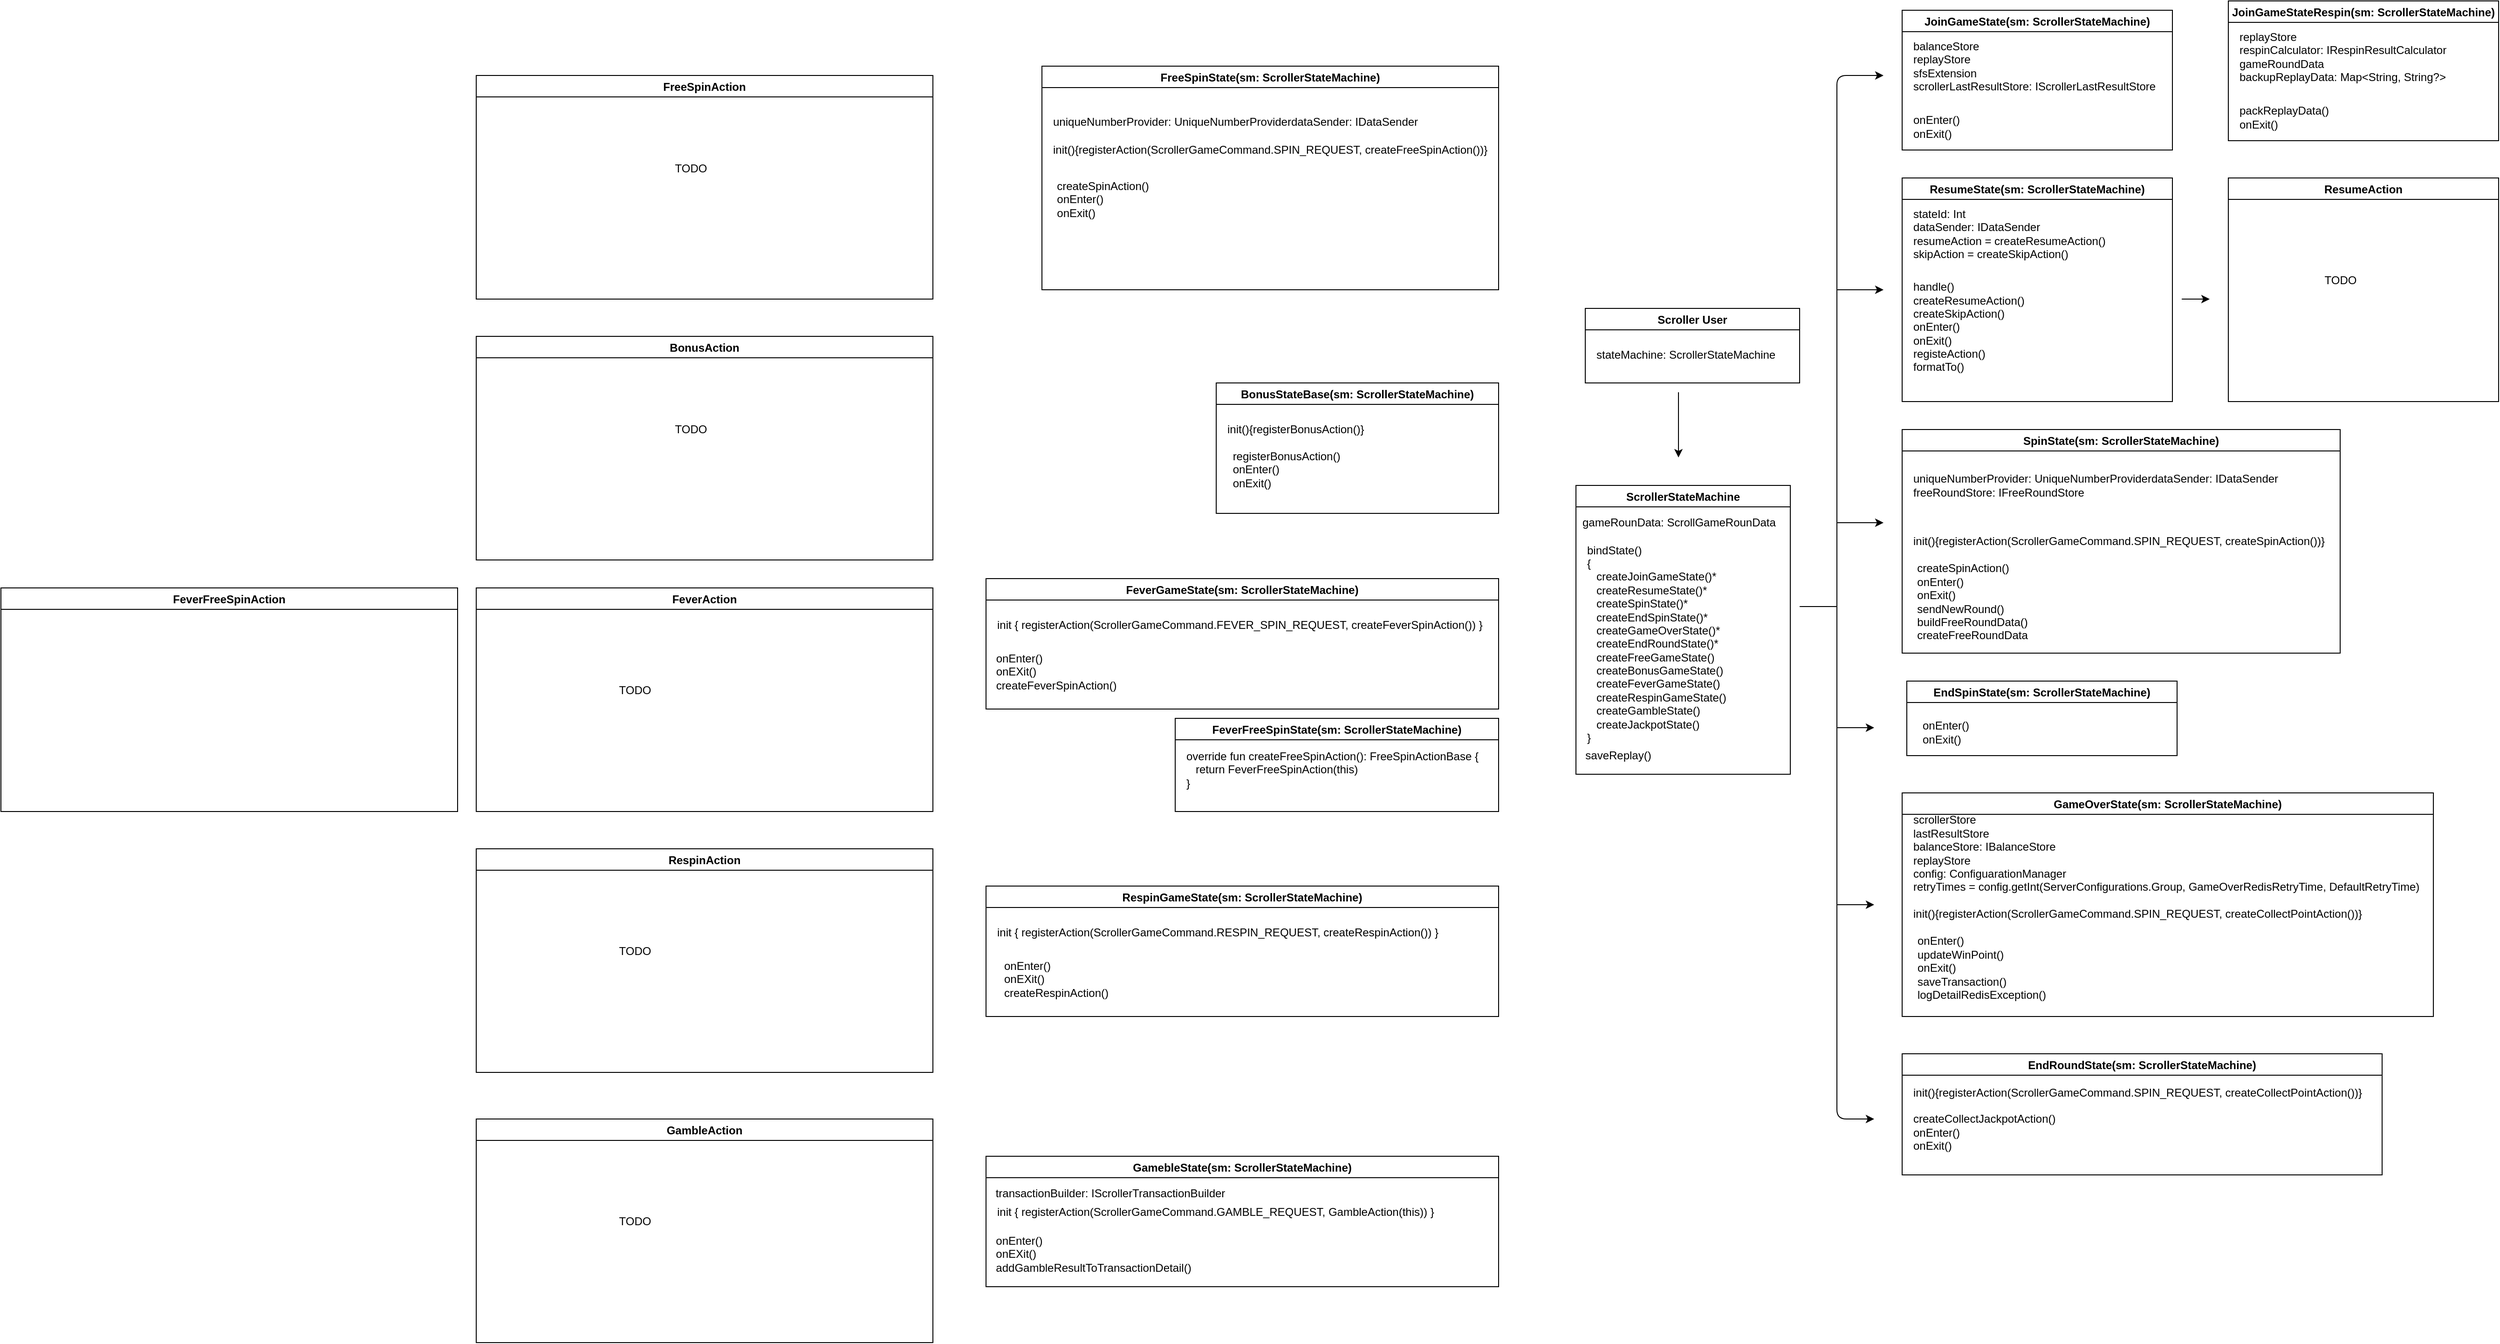 <mxfile version="14.9.7" type="github">
  <diagram id="C5RBs43oDa-KdzZeNtuy" name="Page-1">
    <mxGraphModel dx="3322" dy="2243" grid="1" gridSize="10" guides="1" tooltips="1" connect="1" arrows="1" fold="1" page="1" pageScale="1" pageWidth="827" pageHeight="1169" math="0" shadow="0">
      <root>
        <mxCell id="WIyWlLk6GJQsqaUBKTNV-0" />
        <mxCell id="WIyWlLk6GJQsqaUBKTNV-1" parent="WIyWlLk6GJQsqaUBKTNV-0" />
        <mxCell id="51aDSxTkQ22pYN6QrdHl-0" value="Scroller User" style="swimlane;align=center;" parent="WIyWlLk6GJQsqaUBKTNV-1" vertex="1">
          <mxGeometry x="-320" y="-30" width="230" height="80" as="geometry" />
        </mxCell>
        <mxCell id="51aDSxTkQ22pYN6QrdHl-1" value="stateMachine: ScrollerStateMachine" style="text;html=1;align=left;verticalAlign=middle;resizable=0;points=[];autosize=1;strokeColor=none;" parent="51aDSxTkQ22pYN6QrdHl-0" vertex="1">
          <mxGeometry x="10" y="40" width="210" height="20" as="geometry" />
        </mxCell>
        <mxCell id="51aDSxTkQ22pYN6QrdHl-2" value="" style="endArrow=classic;html=1;align=left;" parent="WIyWlLk6GJQsqaUBKTNV-1" edge="1">
          <mxGeometry width="50" height="50" relative="1" as="geometry">
            <mxPoint x="-220" y="60" as="sourcePoint" />
            <mxPoint x="-220" y="130" as="targetPoint" />
            <Array as="points">
              <mxPoint x="-220" y="120" />
            </Array>
          </mxGeometry>
        </mxCell>
        <mxCell id="51aDSxTkQ22pYN6QrdHl-4" value="ScrollerStateMachine" style="swimlane;align=center;" parent="WIyWlLk6GJQsqaUBKTNV-1" vertex="1">
          <mxGeometry x="-330" y="160" width="230" height="310" as="geometry" />
        </mxCell>
        <mxCell id="51aDSxTkQ22pYN6QrdHl-6" value="gameRounData: ScrollGameRounData" style="text;html=1;align=left;verticalAlign=middle;resizable=0;points=[];autosize=1;strokeColor=none;" parent="51aDSxTkQ22pYN6QrdHl-4" vertex="1">
          <mxGeometry x="5" y="30" width="220" height="20" as="geometry" />
        </mxCell>
        <mxCell id="51aDSxTkQ22pYN6QrdHl-8" value="bindState()&lt;br&gt;{&lt;br&gt;&lt;span style=&quot;white-space: pre&quot;&gt;   createJoinGameState()*&lt;br&gt;   createResumeState()*&lt;br&gt;   createSpinState()*&lt;br&gt;   createEndSpinState()*&lt;br&gt;   createGameOverState()*&lt;br/&gt;   createEndRoundState()*&lt;br/&gt;   createFreeGameState()&lt;br/&gt;   createBonusGameState()&lt;br/&gt;   createFeverGameState()&lt;br/&gt;   createRespinGameState()&lt;br/&gt;   createGambleState()&lt;br/&gt;   createJackpotState()&lt;br&gt;&lt;/span&gt;}" style="text;html=1;align=left;verticalAlign=middle;resizable=0;points=[];autosize=1;strokeColor=none;" parent="51aDSxTkQ22pYN6QrdHl-4" vertex="1">
          <mxGeometry x="10" y="60" width="160" height="220" as="geometry" />
        </mxCell>
        <mxCell id="ZwT0vpusaRzmzd89078X-0" value="saveReplay()" style="text;html=1;align=center;verticalAlign=middle;resizable=0;points=[];autosize=1;strokeColor=none;" vertex="1" parent="51aDSxTkQ22pYN6QrdHl-4">
          <mxGeometry y="280" width="90" height="20" as="geometry" />
        </mxCell>
        <mxCell id="ZwT0vpusaRzmzd89078X-1" value="JoinGameState(sm: ScrollerStateMachine)" style="swimlane;align=center;" vertex="1" parent="WIyWlLk6GJQsqaUBKTNV-1">
          <mxGeometry x="20" y="-350" width="290" height="150" as="geometry" />
        </mxCell>
        <mxCell id="ZwT0vpusaRzmzd89078X-2" value="balanceStore&lt;br&gt;replayStore&lt;br&gt;sfsExtension&lt;br&gt;scrollerLastResultStore: IScrollerLastResultStore" style="text;html=1;align=left;verticalAlign=middle;resizable=0;points=[];autosize=1;strokeColor=none;" vertex="1" parent="ZwT0vpusaRzmzd89078X-1">
          <mxGeometry x="10" y="30" width="280" height="60" as="geometry" />
        </mxCell>
        <mxCell id="ZwT0vpusaRzmzd89078X-3" value="onEnter()&lt;br&gt;onExit()&lt;br&gt;" style="text;html=1;align=left;verticalAlign=middle;resizable=0;points=[];autosize=1;strokeColor=none;" vertex="1" parent="ZwT0vpusaRzmzd89078X-1">
          <mxGeometry x="10" y="110" width="70" height="30" as="geometry" />
        </mxCell>
        <mxCell id="ZwT0vpusaRzmzd89078X-4" value="JoinGameStateRespin(sm: ScrollerStateMachine)" style="swimlane;align=center;" vertex="1" parent="WIyWlLk6GJQsqaUBKTNV-1">
          <mxGeometry x="370" y="-360" width="290" height="150" as="geometry" />
        </mxCell>
        <mxCell id="ZwT0vpusaRzmzd89078X-5" value="replayStore&lt;br&gt;respinCalculator: IRespinResultCalculator&lt;br&gt;gameRoundData&lt;br&gt;backupReplayData: Map&amp;lt;String, String?&amp;gt;" style="text;html=1;align=left;verticalAlign=middle;resizable=0;points=[];autosize=1;strokeColor=none;" vertex="1" parent="ZwT0vpusaRzmzd89078X-4">
          <mxGeometry x="10" y="30" width="240" height="60" as="geometry" />
        </mxCell>
        <mxCell id="ZwT0vpusaRzmzd89078X-6" value="packReplayData()&lt;br&gt;onExit()" style="text;html=1;align=left;verticalAlign=middle;resizable=0;points=[];autosize=1;strokeColor=none;" vertex="1" parent="ZwT0vpusaRzmzd89078X-4">
          <mxGeometry x="10" y="110" width="110" height="30" as="geometry" />
        </mxCell>
        <mxCell id="ZwT0vpusaRzmzd89078X-7" value="ResumeState(sm: ScrollerStateMachine)" style="swimlane;align=center;" vertex="1" parent="WIyWlLk6GJQsqaUBKTNV-1">
          <mxGeometry x="20" y="-170" width="290" height="240" as="geometry" />
        </mxCell>
        <mxCell id="ZwT0vpusaRzmzd89078X-8" value="stateId: Int&lt;br&gt;dataSender: IDataSender&lt;br&gt;resumeAction = createResumeAction()&lt;br&gt;skipAction = createSkipAction()" style="text;html=1;align=left;verticalAlign=middle;resizable=0;points=[];autosize=1;strokeColor=none;" vertex="1" parent="ZwT0vpusaRzmzd89078X-7">
          <mxGeometry x="10" y="30" width="220" height="60" as="geometry" />
        </mxCell>
        <mxCell id="ZwT0vpusaRzmzd89078X-9" value="handle()&lt;br&gt;createResumeAction()&lt;br&gt;createSkipAction()&lt;br&gt;onEnter()&lt;br&gt;onExit()&lt;br&gt;registeAction()&lt;br&gt;formatTo()" style="text;html=1;align=left;verticalAlign=middle;resizable=0;points=[];autosize=1;strokeColor=none;" vertex="1" parent="ZwT0vpusaRzmzd89078X-7">
          <mxGeometry x="10" y="110" width="130" height="100" as="geometry" />
        </mxCell>
        <mxCell id="ZwT0vpusaRzmzd89078X-10" value="SpinState(sm: ScrollerStateMachine)" style="swimlane;align=center;" vertex="1" parent="WIyWlLk6GJQsqaUBKTNV-1">
          <mxGeometry x="20" y="100" width="470" height="240" as="geometry" />
        </mxCell>
        <mxCell id="ZwT0vpusaRzmzd89078X-11" value="uniqueNumberProvider: UniqueNumberProviderdataSender: IDataSender&lt;br&gt;freeRoundStore: IFreeRoundStore" style="text;html=1;align=left;verticalAlign=middle;resizable=0;points=[];autosize=1;strokeColor=none;" vertex="1" parent="ZwT0vpusaRzmzd89078X-10">
          <mxGeometry x="10" y="45" width="410" height="30" as="geometry" />
        </mxCell>
        <mxCell id="ZwT0vpusaRzmzd89078X-12" value="init(){registerAction(ScrollerGameCommand.SPIN_REQUEST, createSpinAction())}" style="text;html=1;align=left;verticalAlign=middle;resizable=0;points=[];autosize=1;strokeColor=none;" vertex="1" parent="ZwT0vpusaRzmzd89078X-10">
          <mxGeometry x="10" y="110" width="460" height="20" as="geometry" />
        </mxCell>
        <mxCell id="ZwT0vpusaRzmzd89078X-13" value="&lt;div style=&quot;text-align: left&quot;&gt;&lt;span&gt;createSpinAction()&lt;/span&gt;&lt;/div&gt;&lt;div style=&quot;text-align: left&quot;&gt;&lt;span&gt;onEnter()&lt;/span&gt;&lt;/div&gt;&lt;div style=&quot;text-align: left&quot;&gt;&lt;span&gt;onExit()&lt;/span&gt;&lt;/div&gt;&lt;div style=&quot;text-align: left&quot;&gt;&lt;span&gt;sendNewRound()&lt;/span&gt;&lt;/div&gt;&lt;div style=&quot;text-align: left&quot;&gt;&lt;span&gt;buildFreeRoundData()&lt;/span&gt;&lt;/div&gt;&lt;div style=&quot;text-align: left&quot;&gt;&lt;span&gt;createFreeRoundData&lt;/span&gt;&lt;/div&gt;" style="text;html=1;align=center;verticalAlign=middle;resizable=0;points=[];autosize=1;strokeColor=none;" vertex="1" parent="ZwT0vpusaRzmzd89078X-10">
          <mxGeometry x="10" y="140" width="130" height="90" as="geometry" />
        </mxCell>
        <mxCell id="ZwT0vpusaRzmzd89078X-14" value="EndSpinState(sm: ScrollerStateMachine)" style="swimlane;align=center;" vertex="1" parent="WIyWlLk6GJQsqaUBKTNV-1">
          <mxGeometry x="25" y="370" width="290" height="80" as="geometry" />
        </mxCell>
        <mxCell id="ZwT0vpusaRzmzd89078X-16" value="onEnter()&lt;br&gt;onExit()" style="text;html=1;align=left;verticalAlign=middle;resizable=0;points=[];autosize=1;strokeColor=none;" vertex="1" parent="ZwT0vpusaRzmzd89078X-14">
          <mxGeometry x="15" y="40" width="70" height="30" as="geometry" />
        </mxCell>
        <mxCell id="ZwT0vpusaRzmzd89078X-17" value="GameOverState(sm: ScrollerStateMachine)" style="swimlane;align=center;" vertex="1" parent="WIyWlLk6GJQsqaUBKTNV-1">
          <mxGeometry x="20" y="490" width="570" height="240" as="geometry" />
        </mxCell>
        <mxCell id="ZwT0vpusaRzmzd89078X-18" value="scrollerStore&lt;br&gt;lastResultStore&lt;br&gt;balanceStore: IBalanceStore&lt;br&gt;replayStore&lt;br&gt;config: ConfiguarationManager&lt;br&gt;retryTimes = config.getInt(ServerConfigurations.Group, GameOverRedisRetryTime, DefaultRetryTime)" style="text;html=1;align=left;verticalAlign=middle;resizable=0;points=[];autosize=1;strokeColor=none;" vertex="1" parent="ZwT0vpusaRzmzd89078X-17">
          <mxGeometry x="10" y="20" width="560" height="90" as="geometry" />
        </mxCell>
        <mxCell id="ZwT0vpusaRzmzd89078X-19" value="init(){registerAction(ScrollerGameCommand.SPIN_REQUEST, createCollectPointAction())}" style="text;html=1;align=left;verticalAlign=middle;resizable=0;points=[];autosize=1;strokeColor=none;" vertex="1" parent="ZwT0vpusaRzmzd89078X-17">
          <mxGeometry x="10" y="120" width="500" height="20" as="geometry" />
        </mxCell>
        <mxCell id="ZwT0vpusaRzmzd89078X-20" value="&lt;div style=&quot;text-align: left&quot;&gt;&lt;span&gt;onEnter()&lt;/span&gt;&lt;br&gt;&lt;/div&gt;&lt;div style=&quot;text-align: left&quot;&gt;&lt;span&gt;updateWinPoint()&lt;/span&gt;&lt;/div&gt;&lt;div style=&quot;text-align: left&quot;&gt;&lt;span&gt;onExit()&lt;/span&gt;&lt;/div&gt;&lt;div style=&quot;text-align: left&quot;&gt;&lt;span&gt;saveTransaction()&lt;/span&gt;&lt;/div&gt;&lt;div style=&quot;text-align: left&quot;&gt;&lt;span&gt;logDetailRedisException&lt;/span&gt;&lt;span&gt;()&lt;/span&gt;&lt;/div&gt;&lt;div style=&quot;text-align: left&quot;&gt;&lt;br&gt;&lt;/div&gt;" style="text;html=1;align=center;verticalAlign=middle;resizable=0;points=[];autosize=1;strokeColor=none;" vertex="1" parent="ZwT0vpusaRzmzd89078X-17">
          <mxGeometry x="10" y="150" width="150" height="90" as="geometry" />
        </mxCell>
        <mxCell id="ZwT0vpusaRzmzd89078X-21" value="EndRoundState(sm: ScrollerStateMachine)" style="swimlane;align=center;" vertex="1" parent="WIyWlLk6GJQsqaUBKTNV-1">
          <mxGeometry x="20" y="770" width="515" height="130" as="geometry" />
        </mxCell>
        <mxCell id="ZwT0vpusaRzmzd89078X-22" value="init(){registerAction(ScrollerGameCommand.SPIN_REQUEST, createCollectPointAction())}&lt;br&gt;&lt;br&gt;createCollectJackpotAction()&lt;br&gt;onEnter()&lt;br&gt;onExit()" style="text;html=1;align=left;verticalAlign=middle;resizable=0;points=[];autosize=1;strokeColor=none;" vertex="1" parent="ZwT0vpusaRzmzd89078X-21">
          <mxGeometry x="10" y="30" width="500" height="80" as="geometry" />
        </mxCell>
        <mxCell id="ZwT0vpusaRzmzd89078X-24" value="ResumeAction" style="swimlane;align=center;" vertex="1" parent="WIyWlLk6GJQsqaUBKTNV-1">
          <mxGeometry x="370" y="-170" width="290" height="240" as="geometry" />
        </mxCell>
        <mxCell id="ZwT0vpusaRzmzd89078X-29" value="TODO" style="text;html=1;align=center;verticalAlign=middle;resizable=0;points=[];autosize=1;strokeColor=none;" vertex="1" parent="WIyWlLk6GJQsqaUBKTNV-1">
          <mxGeometry x="465" y="-70" width="50" height="20" as="geometry" />
        </mxCell>
        <mxCell id="ZwT0vpusaRzmzd89078X-42" value="" style="endArrow=classic;html=1;align=left;" edge="1" parent="WIyWlLk6GJQsqaUBKTNV-1">
          <mxGeometry width="50" height="50" relative="1" as="geometry">
            <mxPoint x="-50" y="330" as="sourcePoint" />
            <mxPoint y="-280" as="targetPoint" />
            <Array as="points">
              <mxPoint x="-50" y="-280" />
            </Array>
          </mxGeometry>
        </mxCell>
        <mxCell id="ZwT0vpusaRzmzd89078X-46" value="" style="endArrow=classic;html=1;align=left;" edge="1" parent="WIyWlLk6GJQsqaUBKTNV-1">
          <mxGeometry width="50" height="50" relative="1" as="geometry">
            <mxPoint x="-50" y="-50" as="sourcePoint" />
            <mxPoint y="-50" as="targetPoint" />
          </mxGeometry>
        </mxCell>
        <mxCell id="ZwT0vpusaRzmzd89078X-47" value="" style="endArrow=classic;html=1;align=left;" edge="1" parent="WIyWlLk6GJQsqaUBKTNV-1">
          <mxGeometry width="50" height="50" relative="1" as="geometry">
            <mxPoint x="320" y="-40" as="sourcePoint" />
            <mxPoint x="350" y="-40" as="targetPoint" />
          </mxGeometry>
        </mxCell>
        <mxCell id="ZwT0vpusaRzmzd89078X-48" value="" style="endArrow=classic;html=1;align=left;" edge="1" parent="WIyWlLk6GJQsqaUBKTNV-1">
          <mxGeometry width="50" height="50" relative="1" as="geometry">
            <mxPoint x="-50" y="200" as="sourcePoint" />
            <mxPoint y="200" as="targetPoint" />
          </mxGeometry>
        </mxCell>
        <mxCell id="ZwT0vpusaRzmzd89078X-49" value="" style="endArrow=none;html=1;align=left;" edge="1" parent="WIyWlLk6GJQsqaUBKTNV-1">
          <mxGeometry width="50" height="50" relative="1" as="geometry">
            <mxPoint x="-90" y="290" as="sourcePoint" />
            <mxPoint x="-50" y="290" as="targetPoint" />
          </mxGeometry>
        </mxCell>
        <mxCell id="ZwT0vpusaRzmzd89078X-50" value="" style="endArrow=classic;html=1;align=left;" edge="1" parent="WIyWlLk6GJQsqaUBKTNV-1">
          <mxGeometry width="50" height="50" relative="1" as="geometry">
            <mxPoint x="-50" y="330" as="sourcePoint" />
            <mxPoint x="-10" y="840" as="targetPoint" />
            <Array as="points">
              <mxPoint x="-50" y="840" />
            </Array>
          </mxGeometry>
        </mxCell>
        <mxCell id="ZwT0vpusaRzmzd89078X-51" value="" style="endArrow=classic;html=1;align=left;" edge="1" parent="WIyWlLk6GJQsqaUBKTNV-1">
          <mxGeometry width="50" height="50" relative="1" as="geometry">
            <mxPoint x="-50" y="420" as="sourcePoint" />
            <mxPoint x="-10" y="420" as="targetPoint" />
          </mxGeometry>
        </mxCell>
        <mxCell id="ZwT0vpusaRzmzd89078X-52" value="" style="endArrow=classic;html=1;align=left;" edge="1" parent="WIyWlLk6GJQsqaUBKTNV-1">
          <mxGeometry width="50" height="50" relative="1" as="geometry">
            <mxPoint x="-50" y="610" as="sourcePoint" />
            <mxPoint x="-10" y="610" as="targetPoint" />
          </mxGeometry>
        </mxCell>
        <mxCell id="ZwT0vpusaRzmzd89078X-357" value="FreeSpinState(sm: ScrollerStateMachine)" style="swimlane;align=center;" vertex="1" parent="WIyWlLk6GJQsqaUBKTNV-1">
          <mxGeometry x="-903" y="-290" width="490" height="240" as="geometry" />
        </mxCell>
        <mxCell id="ZwT0vpusaRzmzd89078X-358" value="uniqueNumberProvider: UniqueNumberProviderdataSender: IDataSender&lt;br&gt;" style="text;html=1;align=left;verticalAlign=middle;resizable=0;points=[];autosize=1;strokeColor=none;" vertex="1" parent="ZwT0vpusaRzmzd89078X-357">
          <mxGeometry x="10" y="50" width="410" height="20" as="geometry" />
        </mxCell>
        <mxCell id="ZwT0vpusaRzmzd89078X-359" value="init(){registerAction(ScrollerGameCommand.SPIN_REQUEST, createFreeSpinAction())}" style="text;html=1;align=left;verticalAlign=middle;resizable=0;points=[];autosize=1;strokeColor=none;" vertex="1" parent="ZwT0vpusaRzmzd89078X-357">
          <mxGeometry x="10" y="80" width="480" height="20" as="geometry" />
        </mxCell>
        <mxCell id="ZwT0vpusaRzmzd89078X-360" value="&lt;div style=&quot;text-align: left&quot;&gt;&lt;span&gt;createSpinAction()&lt;/span&gt;&lt;/div&gt;&lt;div style=&quot;text-align: left&quot;&gt;&lt;span&gt;onEnter()&lt;/span&gt;&lt;/div&gt;&lt;div style=&quot;text-align: left&quot;&gt;&lt;span&gt;onExit()&lt;/span&gt;&lt;/div&gt;&lt;div style=&quot;text-align: left&quot;&gt;&lt;br&gt;&lt;/div&gt;" style="text;html=1;align=center;verticalAlign=middle;resizable=0;points=[];autosize=1;strokeColor=none;" vertex="1" parent="ZwT0vpusaRzmzd89078X-357">
          <mxGeometry x="10" y="120" width="110" height="60" as="geometry" />
        </mxCell>
        <mxCell id="ZwT0vpusaRzmzd89078X-362" value="FreeSpinAction" style="swimlane;align=center;" vertex="1" parent="WIyWlLk6GJQsqaUBKTNV-1">
          <mxGeometry x="-1510" y="-280" width="490" height="240" as="geometry" />
        </mxCell>
        <mxCell id="ZwT0vpusaRzmzd89078X-366" value="TODO" style="text;html=1;align=center;verticalAlign=middle;resizable=0;points=[];autosize=1;strokeColor=none;" vertex="1" parent="WIyWlLk6GJQsqaUBKTNV-1">
          <mxGeometry x="-1305" y="-190" width="50" height="20" as="geometry" />
        </mxCell>
        <mxCell id="ZwT0vpusaRzmzd89078X-367" value="BonusStateBase(sm: ScrollerStateMachine)" style="swimlane;align=center;" vertex="1" parent="WIyWlLk6GJQsqaUBKTNV-1">
          <mxGeometry x="-716" y="50" width="303" height="140" as="geometry" />
        </mxCell>
        <mxCell id="ZwT0vpusaRzmzd89078X-369" value="init(){registerBonusAction()}" style="text;html=1;align=left;verticalAlign=middle;resizable=0;points=[];autosize=1;strokeColor=none;" vertex="1" parent="ZwT0vpusaRzmzd89078X-367">
          <mxGeometry x="10" y="40" width="160" height="20" as="geometry" />
        </mxCell>
        <mxCell id="ZwT0vpusaRzmzd89078X-370" value="&lt;div style=&quot;text-align: left&quot;&gt;&lt;span&gt;registerBonusAction()&lt;/span&gt;&lt;/div&gt;&lt;div style=&quot;text-align: left&quot;&gt;&lt;span&gt;onEnter()&lt;/span&gt;&lt;/div&gt;&lt;div style=&quot;text-align: left&quot;&gt;&lt;span&gt;onExit()&lt;/span&gt;&lt;/div&gt;&lt;div style=&quot;text-align: left&quot;&gt;&lt;br&gt;&lt;/div&gt;" style="text;html=1;align=center;verticalAlign=middle;resizable=0;points=[];autosize=1;strokeColor=none;" vertex="1" parent="ZwT0vpusaRzmzd89078X-367">
          <mxGeometry x="10" y="70" width="130" height="60" as="geometry" />
        </mxCell>
        <mxCell id="ZwT0vpusaRzmzd89078X-372" value="BonusAction" style="swimlane;align=center;" vertex="1" parent="WIyWlLk6GJQsqaUBKTNV-1">
          <mxGeometry x="-1510" width="490" height="240" as="geometry" />
        </mxCell>
        <mxCell id="ZwT0vpusaRzmzd89078X-373" value="TODO" style="text;html=1;align=center;verticalAlign=middle;resizable=0;points=[];autosize=1;strokeColor=none;" vertex="1" parent="WIyWlLk6GJQsqaUBKTNV-1">
          <mxGeometry x="-1305" y="90" width="50" height="20" as="geometry" />
        </mxCell>
        <mxCell id="ZwT0vpusaRzmzd89078X-374" value="FeverGameState(sm: ScrollerStateMachine)" style="swimlane;align=center;" vertex="1" parent="WIyWlLk6GJQsqaUBKTNV-1">
          <mxGeometry x="-963" y="260" width="550" height="140" as="geometry" />
        </mxCell>
        <mxCell id="ZwT0vpusaRzmzd89078X-375" value="init { registerAction(ScrollerGameCommand.FEVER_SPIN_REQUEST, createFeverSpinAction()) }" style="text;html=1;align=left;verticalAlign=middle;resizable=0;points=[];autosize=1;strokeColor=none;" vertex="1" parent="ZwT0vpusaRzmzd89078X-374">
          <mxGeometry x="10" y="40" width="540" height="20" as="geometry" />
        </mxCell>
        <mxCell id="ZwT0vpusaRzmzd89078X-376" value="&lt;div style=&quot;text-align: left&quot;&gt;onEnter()&lt;/div&gt;&lt;div style=&quot;text-align: left&quot;&gt;onEXit()&lt;/div&gt;&lt;div style=&quot;text-align: left&quot;&gt;createFeverSpinAction()&lt;/div&gt;" style="text;html=1;align=center;verticalAlign=middle;resizable=0;points=[];autosize=1;strokeColor=none;" vertex="1" parent="ZwT0vpusaRzmzd89078X-374">
          <mxGeometry x="5" y="75" width="140" height="50" as="geometry" />
        </mxCell>
        <mxCell id="ZwT0vpusaRzmzd89078X-377" value="FeverAction" style="swimlane;align=center;" vertex="1" parent="WIyWlLk6GJQsqaUBKTNV-1">
          <mxGeometry x="-1510" y="270" width="490" height="240" as="geometry" />
        </mxCell>
        <mxCell id="ZwT0vpusaRzmzd89078X-378" value="TODO" style="text;html=1;align=center;verticalAlign=middle;resizable=0;points=[];autosize=1;strokeColor=none;" vertex="1" parent="WIyWlLk6GJQsqaUBKTNV-1">
          <mxGeometry x="-1365" y="370" width="50" height="20" as="geometry" />
        </mxCell>
        <mxCell id="ZwT0vpusaRzmzd89078X-379" value="FeverFreeSpinState(sm: ScrollerStateMachine)" style="swimlane;align=center;" vertex="1" parent="WIyWlLk6GJQsqaUBKTNV-1">
          <mxGeometry x="-760" y="410" width="347" height="100" as="geometry" />
        </mxCell>
        <mxCell id="ZwT0vpusaRzmzd89078X-382" value="override fun createFreeSpinAction(): FreeSpinActionBase { &lt;br&gt;&amp;nbsp; &amp;nbsp;return FeverFreeSpinAction(this) &lt;br&gt;}" style="text;html=1;align=left;verticalAlign=middle;resizable=0;points=[];autosize=1;strokeColor=none;" vertex="1" parent="ZwT0vpusaRzmzd89078X-379">
          <mxGeometry x="10" y="30" width="330" height="50" as="geometry" />
        </mxCell>
        <mxCell id="ZwT0vpusaRzmzd89078X-383" value="FeverFreeSpinAction" style="swimlane;align=center;" vertex="1" parent="WIyWlLk6GJQsqaUBKTNV-1">
          <mxGeometry x="-2020" y="270" width="490" height="240" as="geometry" />
        </mxCell>
        <mxCell id="ZwT0vpusaRzmzd89078X-387" value="RespinGameState(sm: ScrollerStateMachine)" style="swimlane;align=center;" vertex="1" parent="WIyWlLk6GJQsqaUBKTNV-1">
          <mxGeometry x="-963" y="590" width="550" height="140" as="geometry" />
        </mxCell>
        <mxCell id="ZwT0vpusaRzmzd89078X-388" value="init { registerAction(ScrollerGameCommand.RESPIN_REQUEST, createRespinAction()) }" style="text;html=1;align=left;verticalAlign=middle;resizable=0;points=[];autosize=1;strokeColor=none;" vertex="1" parent="ZwT0vpusaRzmzd89078X-387">
          <mxGeometry x="10" y="40" width="490" height="20" as="geometry" />
        </mxCell>
        <mxCell id="ZwT0vpusaRzmzd89078X-389" value="&lt;div style=&quot;text-align: left&quot;&gt;onEnter()&lt;/div&gt;&lt;div style=&quot;text-align: left&quot;&gt;onEXit()&lt;/div&gt;&lt;div style=&quot;text-align: left&quot;&gt;createRespinAction()&lt;/div&gt;" style="text;html=1;align=center;verticalAlign=middle;resizable=0;points=[];autosize=1;strokeColor=none;" vertex="1" parent="ZwT0vpusaRzmzd89078X-387">
          <mxGeometry x="10" y="75" width="130" height="50" as="geometry" />
        </mxCell>
        <mxCell id="ZwT0vpusaRzmzd89078X-390" value="RespinAction" style="swimlane;align=center;" vertex="1" parent="WIyWlLk6GJQsqaUBKTNV-1">
          <mxGeometry x="-1510" y="550" width="490" height="240" as="geometry" />
        </mxCell>
        <mxCell id="ZwT0vpusaRzmzd89078X-391" value="TODO" style="text;html=1;align=center;verticalAlign=middle;resizable=0;points=[];autosize=1;strokeColor=none;" vertex="1" parent="WIyWlLk6GJQsqaUBKTNV-1">
          <mxGeometry x="-1365" y="650" width="50" height="20" as="geometry" />
        </mxCell>
        <mxCell id="ZwT0vpusaRzmzd89078X-392" value="GamebleState(sm: ScrollerStateMachine)" style="swimlane;align=center;" vertex="1" parent="WIyWlLk6GJQsqaUBKTNV-1">
          <mxGeometry x="-963" y="880" width="550" height="140" as="geometry" />
        </mxCell>
        <mxCell id="ZwT0vpusaRzmzd89078X-393" value="init { registerAction(ScrollerGameCommand.GAMBLE_REQUEST, GambleAction(this)) }" style="text;html=1;align=left;verticalAlign=middle;resizable=0;points=[];autosize=1;strokeColor=none;" vertex="1" parent="ZwT0vpusaRzmzd89078X-392">
          <mxGeometry x="10" y="50" width="490" height="20" as="geometry" />
        </mxCell>
        <mxCell id="ZwT0vpusaRzmzd89078X-394" value="&lt;div style=&quot;text-align: left&quot;&gt;onEnter()&lt;/div&gt;&lt;div style=&quot;text-align: left&quot;&gt;onEXit()&lt;/div&gt;&lt;div style=&quot;text-align: left&quot;&gt;addGambleResultToTransactionDetail()&lt;/div&gt;" style="text;html=1;align=center;verticalAlign=middle;resizable=0;points=[];autosize=1;strokeColor=none;" vertex="1" parent="ZwT0vpusaRzmzd89078X-392">
          <mxGeometry y="80" width="230" height="50" as="geometry" />
        </mxCell>
        <mxCell id="ZwT0vpusaRzmzd89078X-395" value="transactionBuilder: IScrollerTransactionBuilder" style="text;html=1;align=center;verticalAlign=middle;resizable=0;points=[];autosize=1;strokeColor=none;" vertex="1" parent="WIyWlLk6GJQsqaUBKTNV-1">
          <mxGeometry x="-960" y="910" width="260" height="20" as="geometry" />
        </mxCell>
        <mxCell id="ZwT0vpusaRzmzd89078X-396" value="GambleAction" style="swimlane;align=center;" vertex="1" parent="WIyWlLk6GJQsqaUBKTNV-1">
          <mxGeometry x="-1510" y="840" width="490" height="240" as="geometry" />
        </mxCell>
        <mxCell id="ZwT0vpusaRzmzd89078X-397" value="TODO" style="text;html=1;align=center;verticalAlign=middle;resizable=0;points=[];autosize=1;strokeColor=none;" vertex="1" parent="WIyWlLk6GJQsqaUBKTNV-1">
          <mxGeometry x="-1365" y="940" width="50" height="20" as="geometry" />
        </mxCell>
      </root>
    </mxGraphModel>
  </diagram>
</mxfile>

